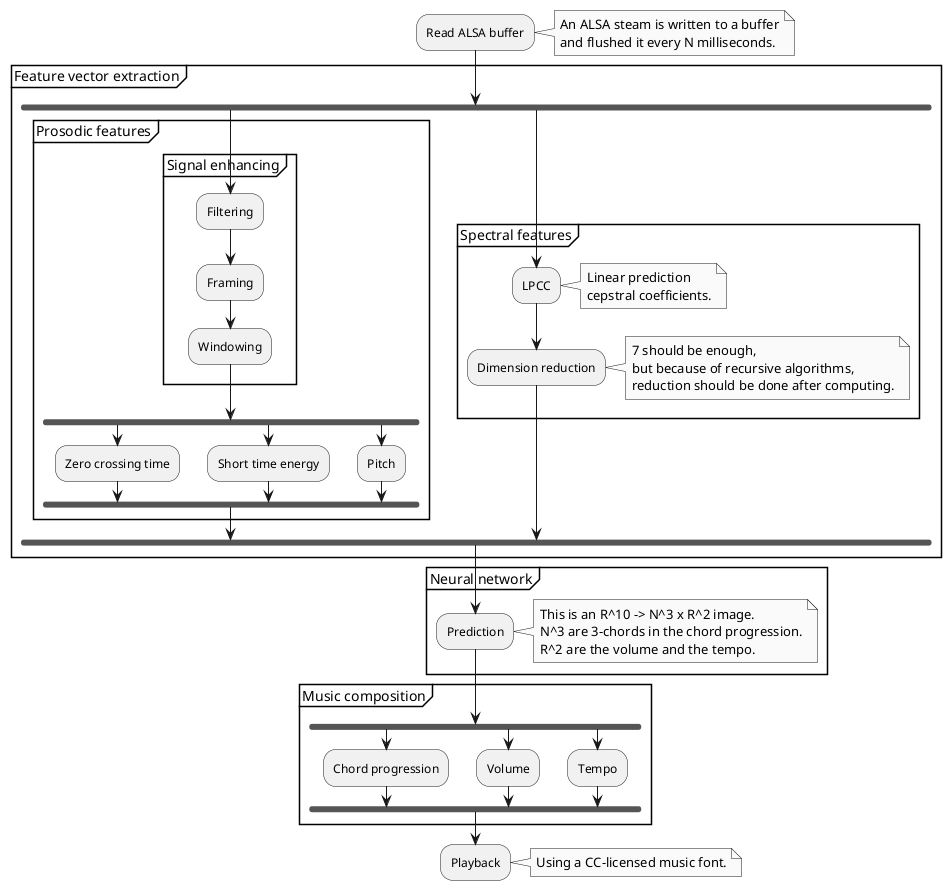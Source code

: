 This is a PlantUML file (http://plantuml.com/).

@startuml

skinparam monochrome true

:Read ALSA buffer;

note right
    An ALSA steam is written to a buffer
    and flushed it every N milliseconds.
end note

partition "Feature vector extraction" {
    fork
        partition "Prosodic features" {
            partition "Signal enhancing" {
                :Filtering;
                :Framing;
                :Windowing;
            }

            fork
                :Zero crossing time;
            fork again
                :Short time energy;
            fork again
                :Pitch;
            end fork
        }

    fork again

        partition "Spectral features" {
            :LPCC;

            note right
                Linear prediction
                cepstral coefficients.
            end note

            :Dimension reduction;

            note right
                7 should be enough,
                but because of recursive algorithms,
                reduction should be done after computing.
            end note
        }

    end fork
}

partition "Neural network" {
    :Prediction;

    note right
        This is an R^10 -> N^3 x R^2 image.
        N^3 are 3-chords in the chord progression.
        R^2 are the volume and the tempo.
    end note
}

partition "Music composition" {
    fork
        :Chord progression;
    fork again
        :Volume;
    fork again
        :Tempo;
    end fork
}

:Playback;

note right
    Using a CC-licensed music font.
end note

@enduml

